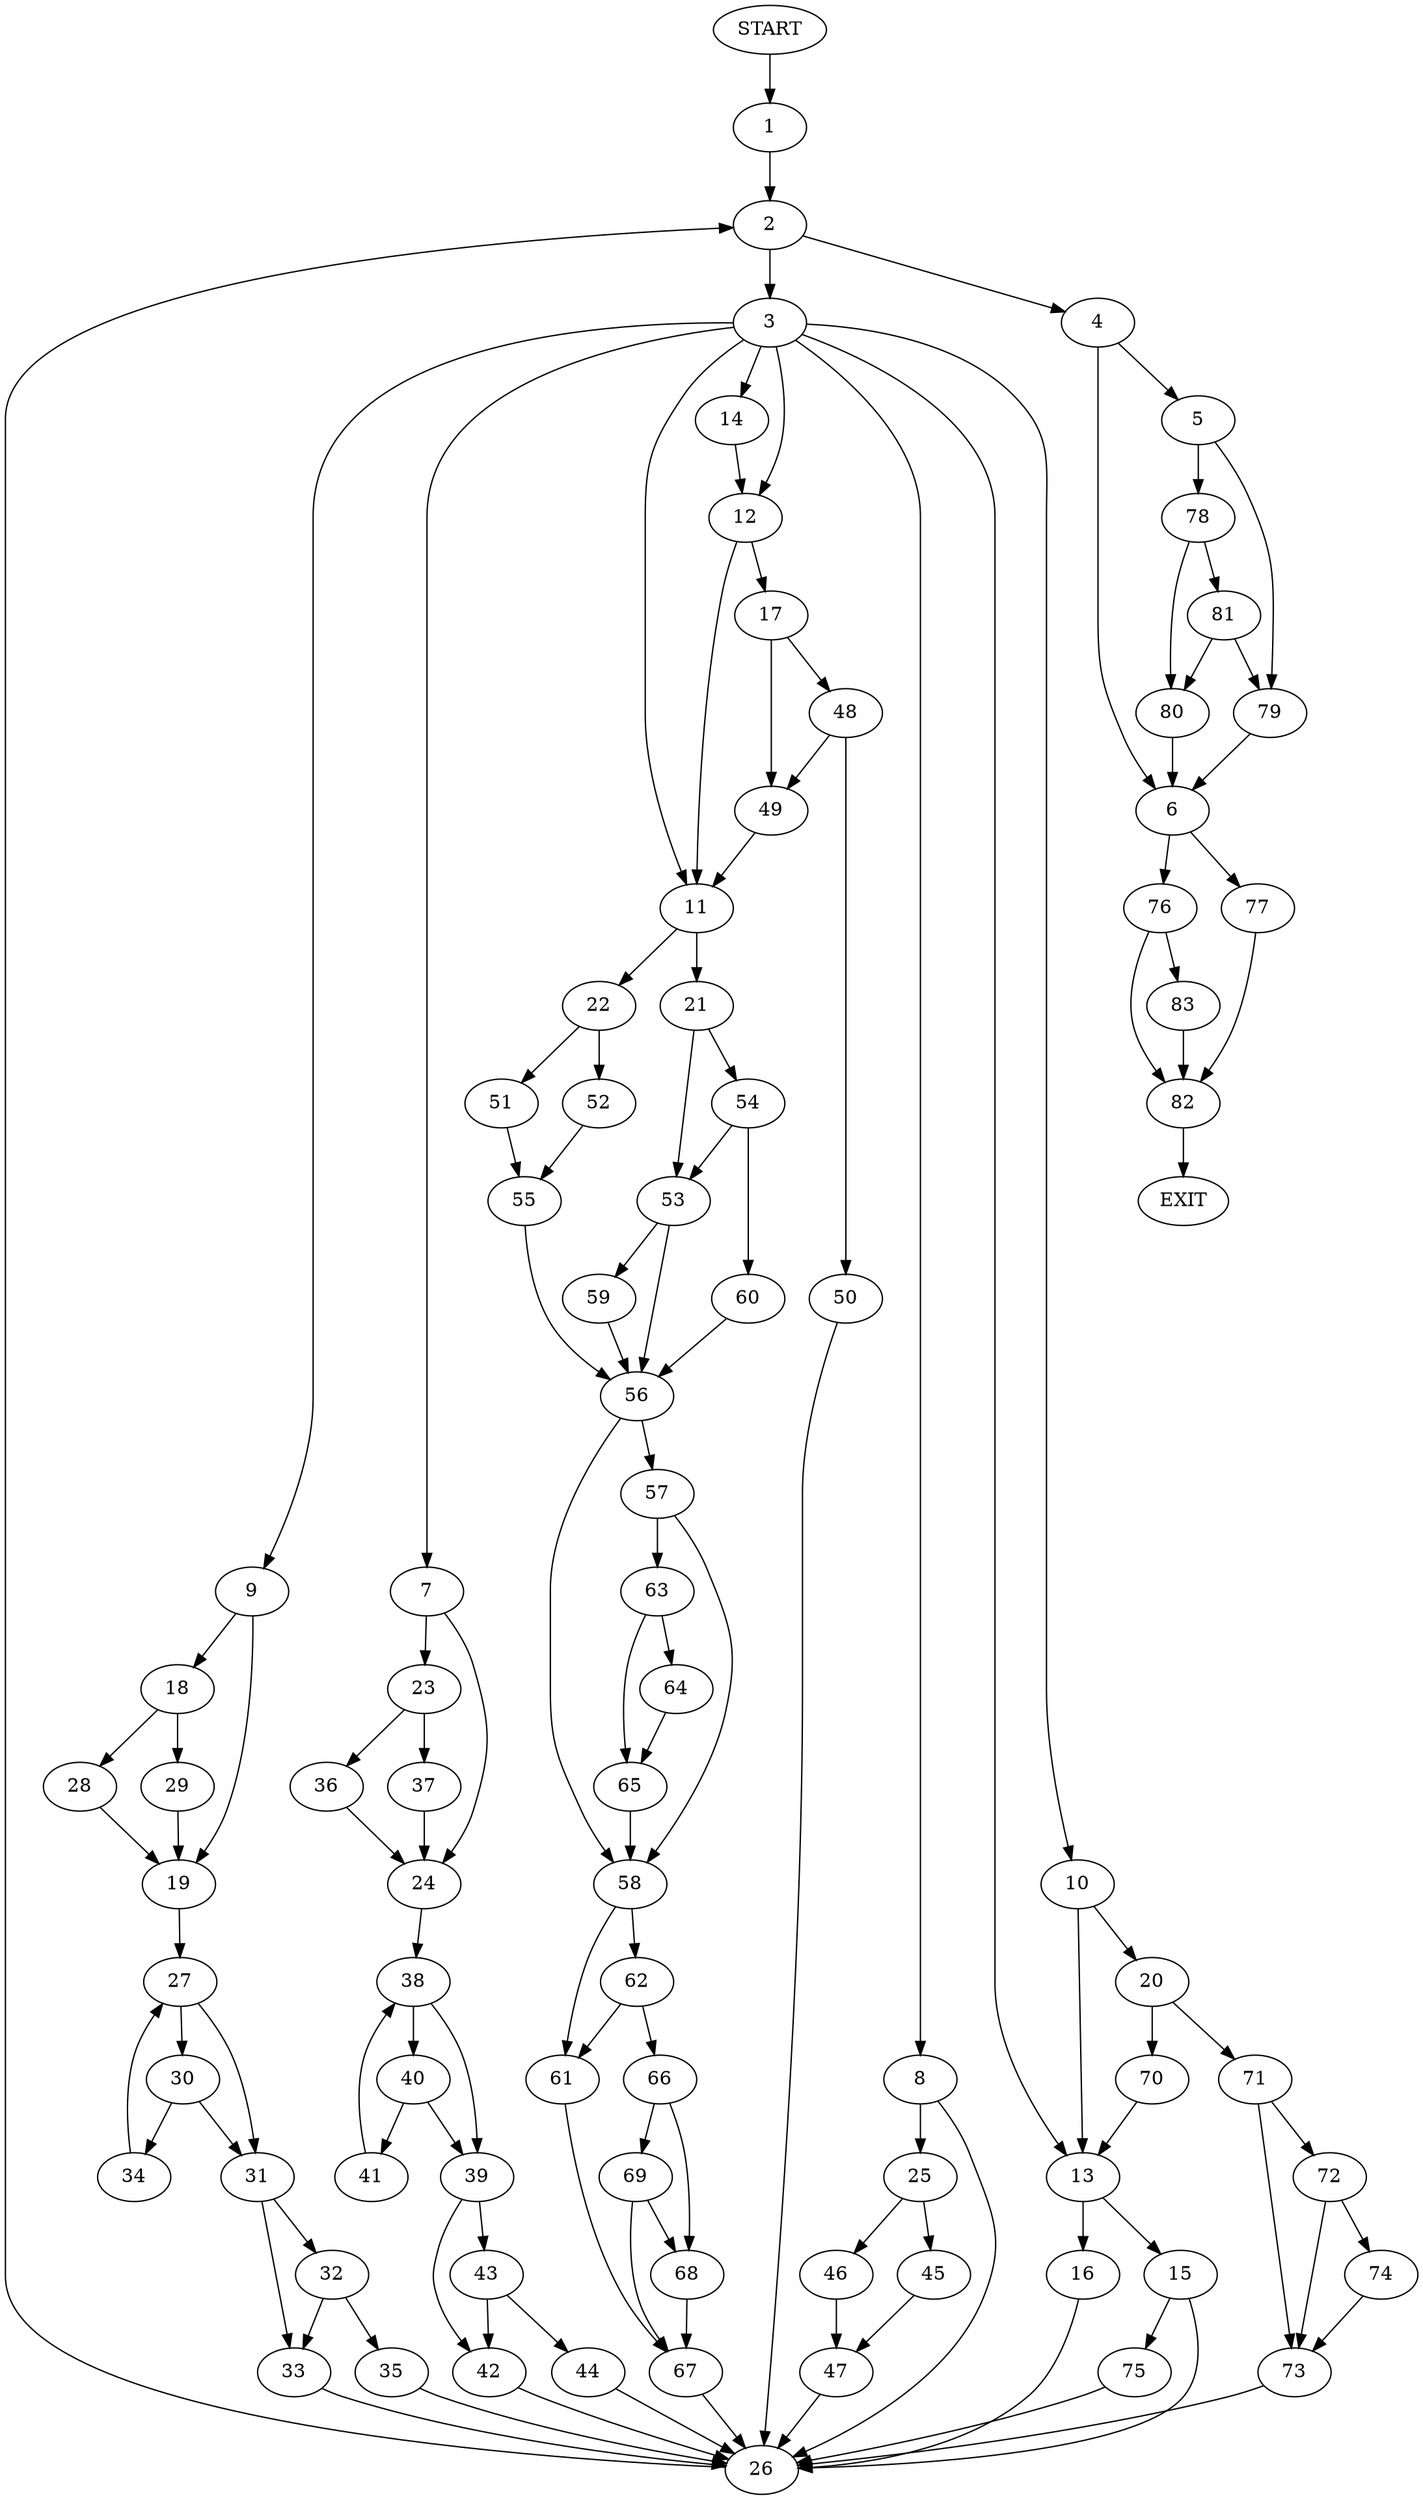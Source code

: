 digraph {
0 [label="START"]
84 [label="EXIT"]
0 -> 1
1 -> 2
2 -> 3
2 -> 4
4 -> 5
4 -> 6
3 -> 7
3 -> 8
3 -> 9
3 -> 10
3 -> 11
3 -> 12
3 -> 13
3 -> 14
13 -> 15
13 -> 16
12 -> 11
12 -> 17
9 -> 18
9 -> 19
10 -> 20
10 -> 13
14 -> 12
11 -> 21
11 -> 22
7 -> 23
7 -> 24
8 -> 25
8 -> 26
19 -> 27
18 -> 28
18 -> 29
28 -> 19
29 -> 19
27 -> 30
27 -> 31
31 -> 32
31 -> 33
30 -> 34
30 -> 31
34 -> 27
32 -> 35
32 -> 33
33 -> 26
35 -> 26
26 -> 2
23 -> 36
23 -> 37
24 -> 38
36 -> 24
37 -> 24
38 -> 39
38 -> 40
40 -> 39
40 -> 41
39 -> 42
39 -> 43
41 -> 38
43 -> 44
43 -> 42
42 -> 26
44 -> 26
25 -> 45
25 -> 46
45 -> 47
46 -> 47
47 -> 26
17 -> 48
17 -> 49
49 -> 11
48 -> 49
48 -> 50
50 -> 26
22 -> 51
22 -> 52
21 -> 53
21 -> 54
52 -> 55
51 -> 55
55 -> 56
56 -> 57
56 -> 58
53 -> 59
53 -> 56
54 -> 53
54 -> 60
60 -> 56
59 -> 56
58 -> 61
58 -> 62
57 -> 63
57 -> 58
63 -> 64
63 -> 65
65 -> 58
64 -> 65
62 -> 66
62 -> 61
61 -> 67
66 -> 68
66 -> 69
67 -> 26
69 -> 68
69 -> 67
68 -> 67
20 -> 70
20 -> 71
70 -> 13
71 -> 72
71 -> 73
72 -> 73
72 -> 74
73 -> 26
74 -> 73
16 -> 26
15 -> 75
15 -> 26
75 -> 26
6 -> 76
6 -> 77
5 -> 78
5 -> 79
79 -> 6
78 -> 80
78 -> 81
80 -> 6
81 -> 80
81 -> 79
77 -> 82
76 -> 82
76 -> 83
82 -> 84
83 -> 82
}
